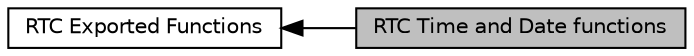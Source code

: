 digraph "RTC Time and Date functions"
{
  edge [fontname="Helvetica",fontsize="10",labelfontname="Helvetica",labelfontsize="10"];
  node [fontname="Helvetica",fontsize="10",shape=box];
  rankdir=LR;
  Node2 [label="RTC Exported Functions",height=0.2,width=0.4,color="black", fillcolor="white", style="filled",URL="$group___r_t_c___exported___functions.html",tooltip=" "];
  Node1 [label="RTC Time and Date functions",height=0.2,width=0.4,color="black", fillcolor="grey75", style="filled", fontcolor="black",tooltip=" "];
  Node2->Node1 [shape=plaintext, dir="back", style="solid"];
}
